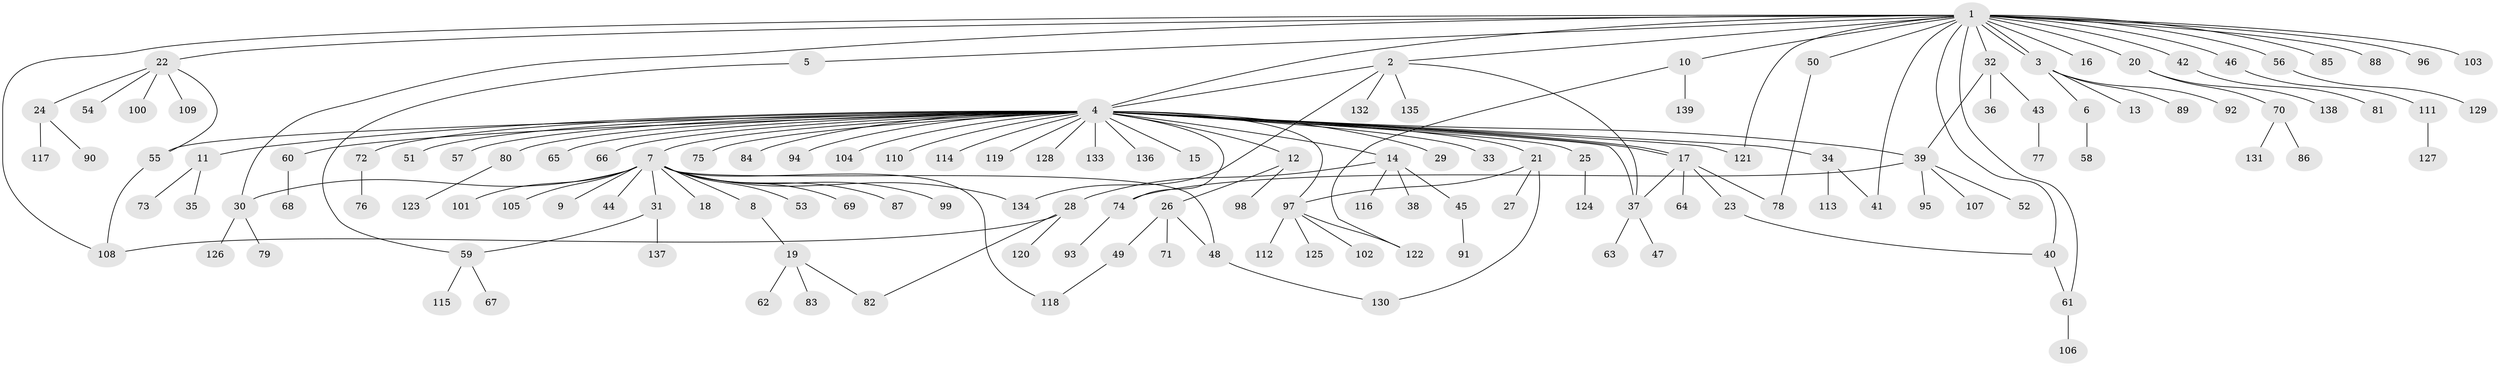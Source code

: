 // Generated by graph-tools (version 1.1) at 2025/01/03/09/25 03:01:49]
// undirected, 139 vertices, 162 edges
graph export_dot {
graph [start="1"]
  node [color=gray90,style=filled];
  1;
  2;
  3;
  4;
  5;
  6;
  7;
  8;
  9;
  10;
  11;
  12;
  13;
  14;
  15;
  16;
  17;
  18;
  19;
  20;
  21;
  22;
  23;
  24;
  25;
  26;
  27;
  28;
  29;
  30;
  31;
  32;
  33;
  34;
  35;
  36;
  37;
  38;
  39;
  40;
  41;
  42;
  43;
  44;
  45;
  46;
  47;
  48;
  49;
  50;
  51;
  52;
  53;
  54;
  55;
  56;
  57;
  58;
  59;
  60;
  61;
  62;
  63;
  64;
  65;
  66;
  67;
  68;
  69;
  70;
  71;
  72;
  73;
  74;
  75;
  76;
  77;
  78;
  79;
  80;
  81;
  82;
  83;
  84;
  85;
  86;
  87;
  88;
  89;
  90;
  91;
  92;
  93;
  94;
  95;
  96;
  97;
  98;
  99;
  100;
  101;
  102;
  103;
  104;
  105;
  106;
  107;
  108;
  109;
  110;
  111;
  112;
  113;
  114;
  115;
  116;
  117;
  118;
  119;
  120;
  121;
  122;
  123;
  124;
  125;
  126;
  127;
  128;
  129;
  130;
  131;
  132;
  133;
  134;
  135;
  136;
  137;
  138;
  139;
  1 -- 2;
  1 -- 3;
  1 -- 3;
  1 -- 4;
  1 -- 5;
  1 -- 10;
  1 -- 16;
  1 -- 20;
  1 -- 22;
  1 -- 30;
  1 -- 32;
  1 -- 40;
  1 -- 41;
  1 -- 42;
  1 -- 46;
  1 -- 50;
  1 -- 56;
  1 -- 61;
  1 -- 85;
  1 -- 88;
  1 -- 96;
  1 -- 103;
  1 -- 108;
  1 -- 121;
  2 -- 4;
  2 -- 37;
  2 -- 132;
  2 -- 134;
  2 -- 135;
  3 -- 6;
  3 -- 13;
  3 -- 89;
  3 -- 92;
  4 -- 7;
  4 -- 11;
  4 -- 12;
  4 -- 14;
  4 -- 15;
  4 -- 17;
  4 -- 17;
  4 -- 21;
  4 -- 25;
  4 -- 29;
  4 -- 33;
  4 -- 34;
  4 -- 37;
  4 -- 39;
  4 -- 51;
  4 -- 55;
  4 -- 57;
  4 -- 60;
  4 -- 65;
  4 -- 66;
  4 -- 72;
  4 -- 74;
  4 -- 75;
  4 -- 80;
  4 -- 84;
  4 -- 94;
  4 -- 97;
  4 -- 104;
  4 -- 110;
  4 -- 114;
  4 -- 119;
  4 -- 121;
  4 -- 128;
  4 -- 133;
  4 -- 136;
  5 -- 59;
  6 -- 58;
  7 -- 8;
  7 -- 9;
  7 -- 18;
  7 -- 30;
  7 -- 31;
  7 -- 44;
  7 -- 48;
  7 -- 53;
  7 -- 69;
  7 -- 87;
  7 -- 99;
  7 -- 101;
  7 -- 105;
  7 -- 118;
  7 -- 134;
  8 -- 19;
  10 -- 122;
  10 -- 139;
  11 -- 35;
  11 -- 73;
  12 -- 26;
  12 -- 98;
  14 -- 28;
  14 -- 38;
  14 -- 45;
  14 -- 116;
  17 -- 23;
  17 -- 37;
  17 -- 64;
  17 -- 78;
  19 -- 62;
  19 -- 82;
  19 -- 83;
  20 -- 70;
  20 -- 138;
  21 -- 27;
  21 -- 97;
  21 -- 130;
  22 -- 24;
  22 -- 54;
  22 -- 55;
  22 -- 100;
  22 -- 109;
  23 -- 40;
  24 -- 90;
  24 -- 117;
  25 -- 124;
  26 -- 48;
  26 -- 49;
  26 -- 71;
  28 -- 82;
  28 -- 108;
  28 -- 120;
  30 -- 79;
  30 -- 126;
  31 -- 59;
  31 -- 137;
  32 -- 36;
  32 -- 39;
  32 -- 43;
  34 -- 41;
  34 -- 113;
  37 -- 47;
  37 -- 63;
  39 -- 52;
  39 -- 74;
  39 -- 95;
  39 -- 107;
  40 -- 61;
  42 -- 81;
  43 -- 77;
  45 -- 91;
  46 -- 111;
  48 -- 130;
  49 -- 118;
  50 -- 78;
  55 -- 108;
  56 -- 129;
  59 -- 67;
  59 -- 115;
  60 -- 68;
  61 -- 106;
  70 -- 86;
  70 -- 131;
  72 -- 76;
  74 -- 93;
  80 -- 123;
  97 -- 102;
  97 -- 112;
  97 -- 122;
  97 -- 125;
  111 -- 127;
}
